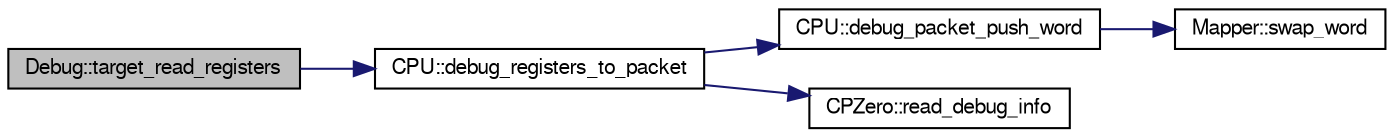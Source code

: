digraph G
{
  edge [fontname="FreeSans",fontsize="10",labelfontname="FreeSans",labelfontsize="10"];
  node [fontname="FreeSans",fontsize="10",shape=record];
  rankdir=LR;
  Node1 [label="Debug::target_read_registers",height=0.2,width=0.4,color="black", fillcolor="grey75", style="filled" fontcolor="black"];
  Node1 -> Node2 [color="midnightblue",fontsize="10",style="solid"];
  Node2 [label="CPU::debug_registers_to_packet",height=0.2,width=0.4,color="black", fillcolor="white", style="filled",URL="$classCPU.html#a7ab194fa6e72e7941646f095df76bff8"];
  Node2 -> Node3 [color="midnightblue",fontsize="10",style="solid"];
  Node3 [label="CPU::debug_packet_push_word",height=0.2,width=0.4,color="black", fillcolor="white", style="filled",URL="$classCPU.html#a80b7efe3902cde8b1bab4849aa56d092"];
  Node3 -> Node4 [color="midnightblue",fontsize="10",style="solid"];
  Node4 [label="Mapper::swap_word",height=0.2,width=0.4,color="black", fillcolor="white", style="filled",URL="$classMapper.html#aad996f69d0a2aca785f5a8e9440789be"];
  Node2 -> Node5 [color="midnightblue",fontsize="10",style="solid"];
  Node5 [label="CPZero::read_debug_info",height=0.2,width=0.4,color="black", fillcolor="white", style="filled",URL="$classCPZero.html#a57001ba4feae636ec47c8b6593e00e74"];
}
